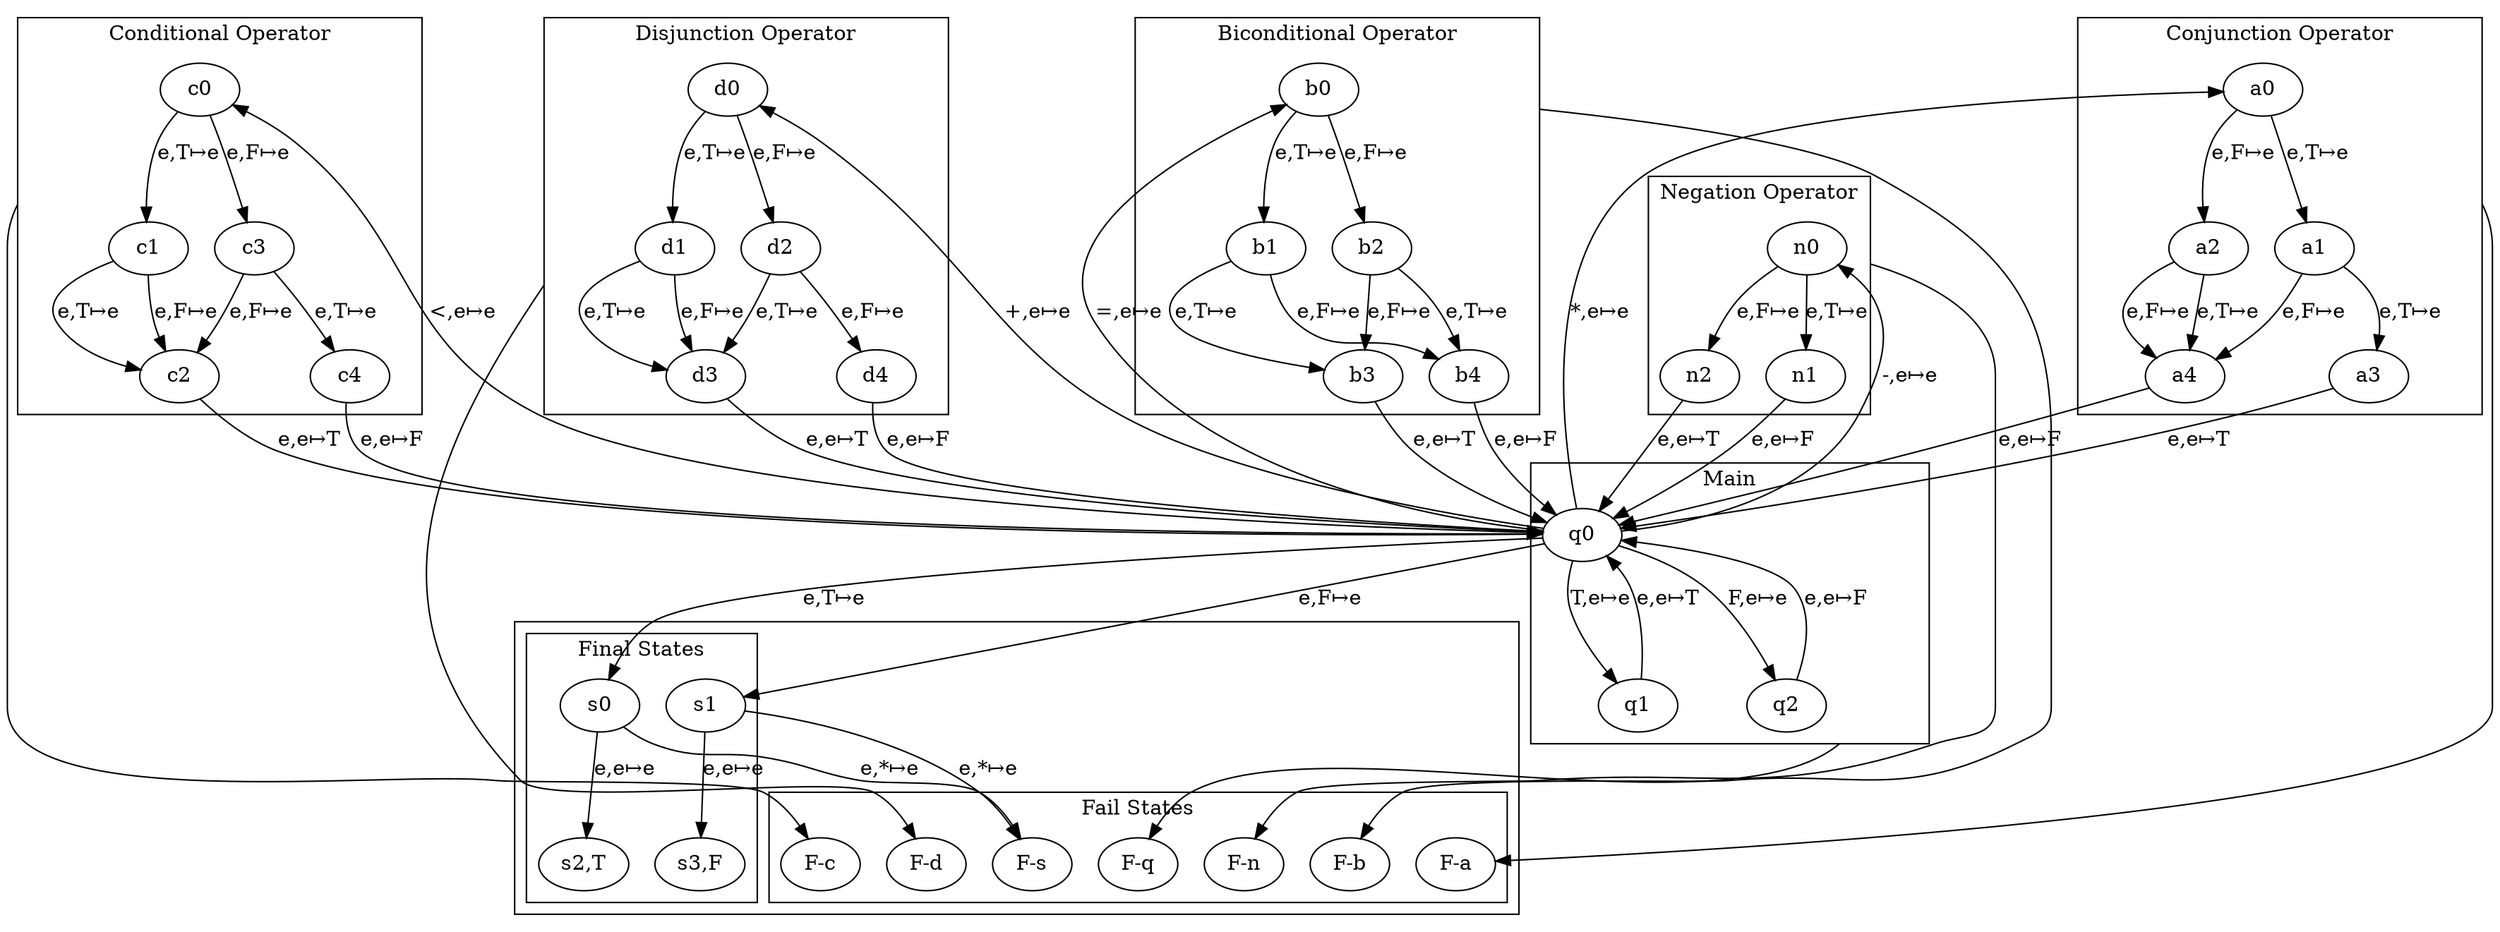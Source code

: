 /* pdt.dot
 * This file contains a (graph) description of a Finite State Pushdown
 * Transducer that takes as its input string sentential logic expressions
 * (without variables) in reverse polish notation and computes the result
 * of its evalutation.
 *
 * NOTE: At this time this graph is an incomplete representation of such an
 * 		 automataon. Not every state has transition declared for every possible
 *		 input. Also, no 'output' actions are specified for this graph. Such 
 *		 error-handling and clerical sorts of tasks were omitted to reduce 
 *		 clutter and prevent the readers of this graph from being distracted
 *		 from the more significant semantics of its spefification.
 */

digraph pdt{
	compound=true; nodsep=1.0;
		
	subgraph cluster_main{

		label="Main";
		//push all logical values
		q0->q1[label="T,e&#8614;e"];
		q1->q0[label="e,e&#8614;T"];

		q0->q2[label="F,e&#8614;e"];
		q2->q0[label="e,e&#8614;F"];
	}

	subgraph cluster_negation{
		label="Negation Operator";
		/*	This subgraph cluster_is reached when the negation unary operator 
			is the next input symbol, and works as a sort of subroutine
			that manipulates the stack to apply that operation to the last
			boolean value pushed onto the stack */

		//enter the subroutine on input of '~'
		q0->n0[label="-,e&#8614;e"];

		//path 1: reverse the value of 'T'
		n0->n1[label="e,T&#8614;e"];
		n1->q0[label="e,e&#8614;F"];

		//path 2: reverse the value of 'F'
		n0->n2[label="e,F&#8614;e"];
		n2->q0[label="e,e&#8614;T"];
	}

	subgraph cluster_conditional{
		label="Conditional Operator";
		/*	When the conditional operator is the next input symbol, this
			subgraph cluster_calculates the result of the conditional expression
			between the top-most pair of elements on the stack, and replaces
			them with the result. */

		//enter the subroutine on input of '->'
		q0->c0[label="<,e&#8614;e"];

		/*	branch 1: pop 'T'	*/
		c0->c1[label="e,T&#8614;e"];
		c1->c2[label="e,T&#8614;e"];//c2 will push 'T' and return to the parent machine
		c1->c2[label="e,F&#8614;e"];//note: the '->' evaluates to 'F' only in the case 'T->F'

		/*	branch 2: pop 'F'	*/
		c0->c3[label="e,F&#8614;e"];

			//sub-branch 1: pop 'T'
			c3->c4[label="e,T&#8614;e"];//the only false result of a '->' expression

			//sub-branch 2: pop 'F'
			c3->c2[label="e,F&#8614;e"];//'F->F' evaulates to T, so go to c2

		//the exit states (each pushing a different result onto the stack):
		c2->q0[label="e,e&#8614;T"];
		c4->q0[label="e,e&#8614;F"];
	}

	subgraph cluster_biconditional{
		label = "Biconditional Operator";
		/*	When the biconditional operator is the next input symbol, this
			subgraph cluster_calculates the result of the biconditional expression
			between the top-most pair of elements on the stack, and replaces
			them with the result. */

			//enter subroutine on input '<->'
			q0->b0[label="=,e&#8614;e"];

			//sub-branch 1: pop 'T'
			b0->b1[label="e,T&#8614;e"];//pop 'T'
			b1->b3[label="e,T&#8614;e"];//b3 will push 'T' as the result of evalutation
			b1->b4[label="e,F&#8614;e"];//b4 will push 'F' as the result of evalutation

			//sub-branch 2: pop 'F'
			b0->b2[label="e,F&#8614;e"];//pop 'F'
			b2->b3[label="e,F&#8614;e"];
			b2->b4[label="e,T&#8614;e"];

			//exit states of subroutine (pushes result):
			b3->q0[label="e,e&#8614;T"];
			b4->q0[label="e,e&#8614;F"];
	}

	subgraph cluster_conjunction{
		label="Conjunction Operator";
		/*	When the conjunction operator is the next input symbol, this
			subgraph cluster_calculates the result of the conjunction expression
			between the top-most pair of elements on the stack, and replaces
			them with the result. */

			//enter subroutine  on input '^'
			q0->a0[label="*,e&#8614;e"];

			//sub-branch 1: 
			a0->a1[label="e,T&#8614;e"]; //pop 'T'
			a1->a3[label="e,T&#8614;e"];
			a1->a4[label="e,F&#8614;e"];
			
			//sub-branch 2:
			a0->a2[label="e,F&#8614;e"]; //pop 'F'
			a2->a4[label="e,T&#8614;e"];
			a2->a4[label="e,F&#8614;e"];

			//exit states of subroutine 
			a4->q0[label="e,e&#8614;F"];
			a3->q0[label="e,e&#8614;T"];
	}
	
	subgraph cluster_disjunction{
		label="Disjunction Operator";
		/*	When the disjunction operator is the next input symbol, this
			subgraph cluster_calculates the result of the disjunction expression
			between the top-most pair of elements on the stack, and replaces
			them with the result. */

			//enter subroutine on 'v'
			q0->d0[label="+,e&#8614;e"];

			//sub-branch 1:
			d0->d1[label="e,T&#8614;e"];//pop 'T'
			d1->d3[label="e,T&#8614;e"];
			d1->d3[label="e,F&#8614;e"];
			
			//sub-branch 2:
			d0->d2[label="e,F&#8614;e"];//pop 'F'
			d2->d3[label="e,T&#8614;e"];
			d2->d4[label="e,F&#8614;e"];//only false result

			//exit states:
			d3->q0[label="e,e&#8614;T"];
			d4->q0[label="e,e&#8614;F"];
	}

	subgraph cluster_test{

		subgraph cluster_success{
			label="Final States";
			/* The only successful termination of operatin for this pdt involves
			 * entering state q0 with a stack containing exactly one element and
			 * no input symbols left in the input expression.
			 */

			s2[label="s2,T"];
			s3[label="s3,F"];

			q0->s0[label="e,T&#8614;e"];
			s0->s2[label="e,e&#8614;e"];

			q0->s1[label="e,F&#8614;e"];
			s1->s3[label="e,e&#8614;e"];
		}

		subgraph cluster_fail{
			label="Fail States";
			/*	These are the 'sink' states that the pda falls into when any of the
			 *	sub-autmata routines recieve invalid input or their actions fail
			 *	for some reason (i.e. they transition to a fail state that
			 *	indicates which sub_automata state group the pda was in when it
			 *	reached a fail state).
			 *
			 */

			Fq [label="F-q"]
			Fn [label="F-n"]
			Fc [label="F-c"]
			Fb [label="F-b"]
			Fa [label="F-a"]
			Fd [label="F-d"]
			Fs [label="F-s"]

			q0->Fq[ltail=cluster_main];
			n0->Fn[ltail=cluster_negation];
			c0->Fc[ltail=cluster_conditional];
			b0->Fb[ltail=cluster_biconditional];
			a0->Fa[ltail=cluster_conjunction];
			d0->Fd[ltail=cluster_disjunction];
			s0->Fs[label="e,*&#8614;e"];
			s1->Fs[label="e,*&#8614;e"];
		}
	}
}
